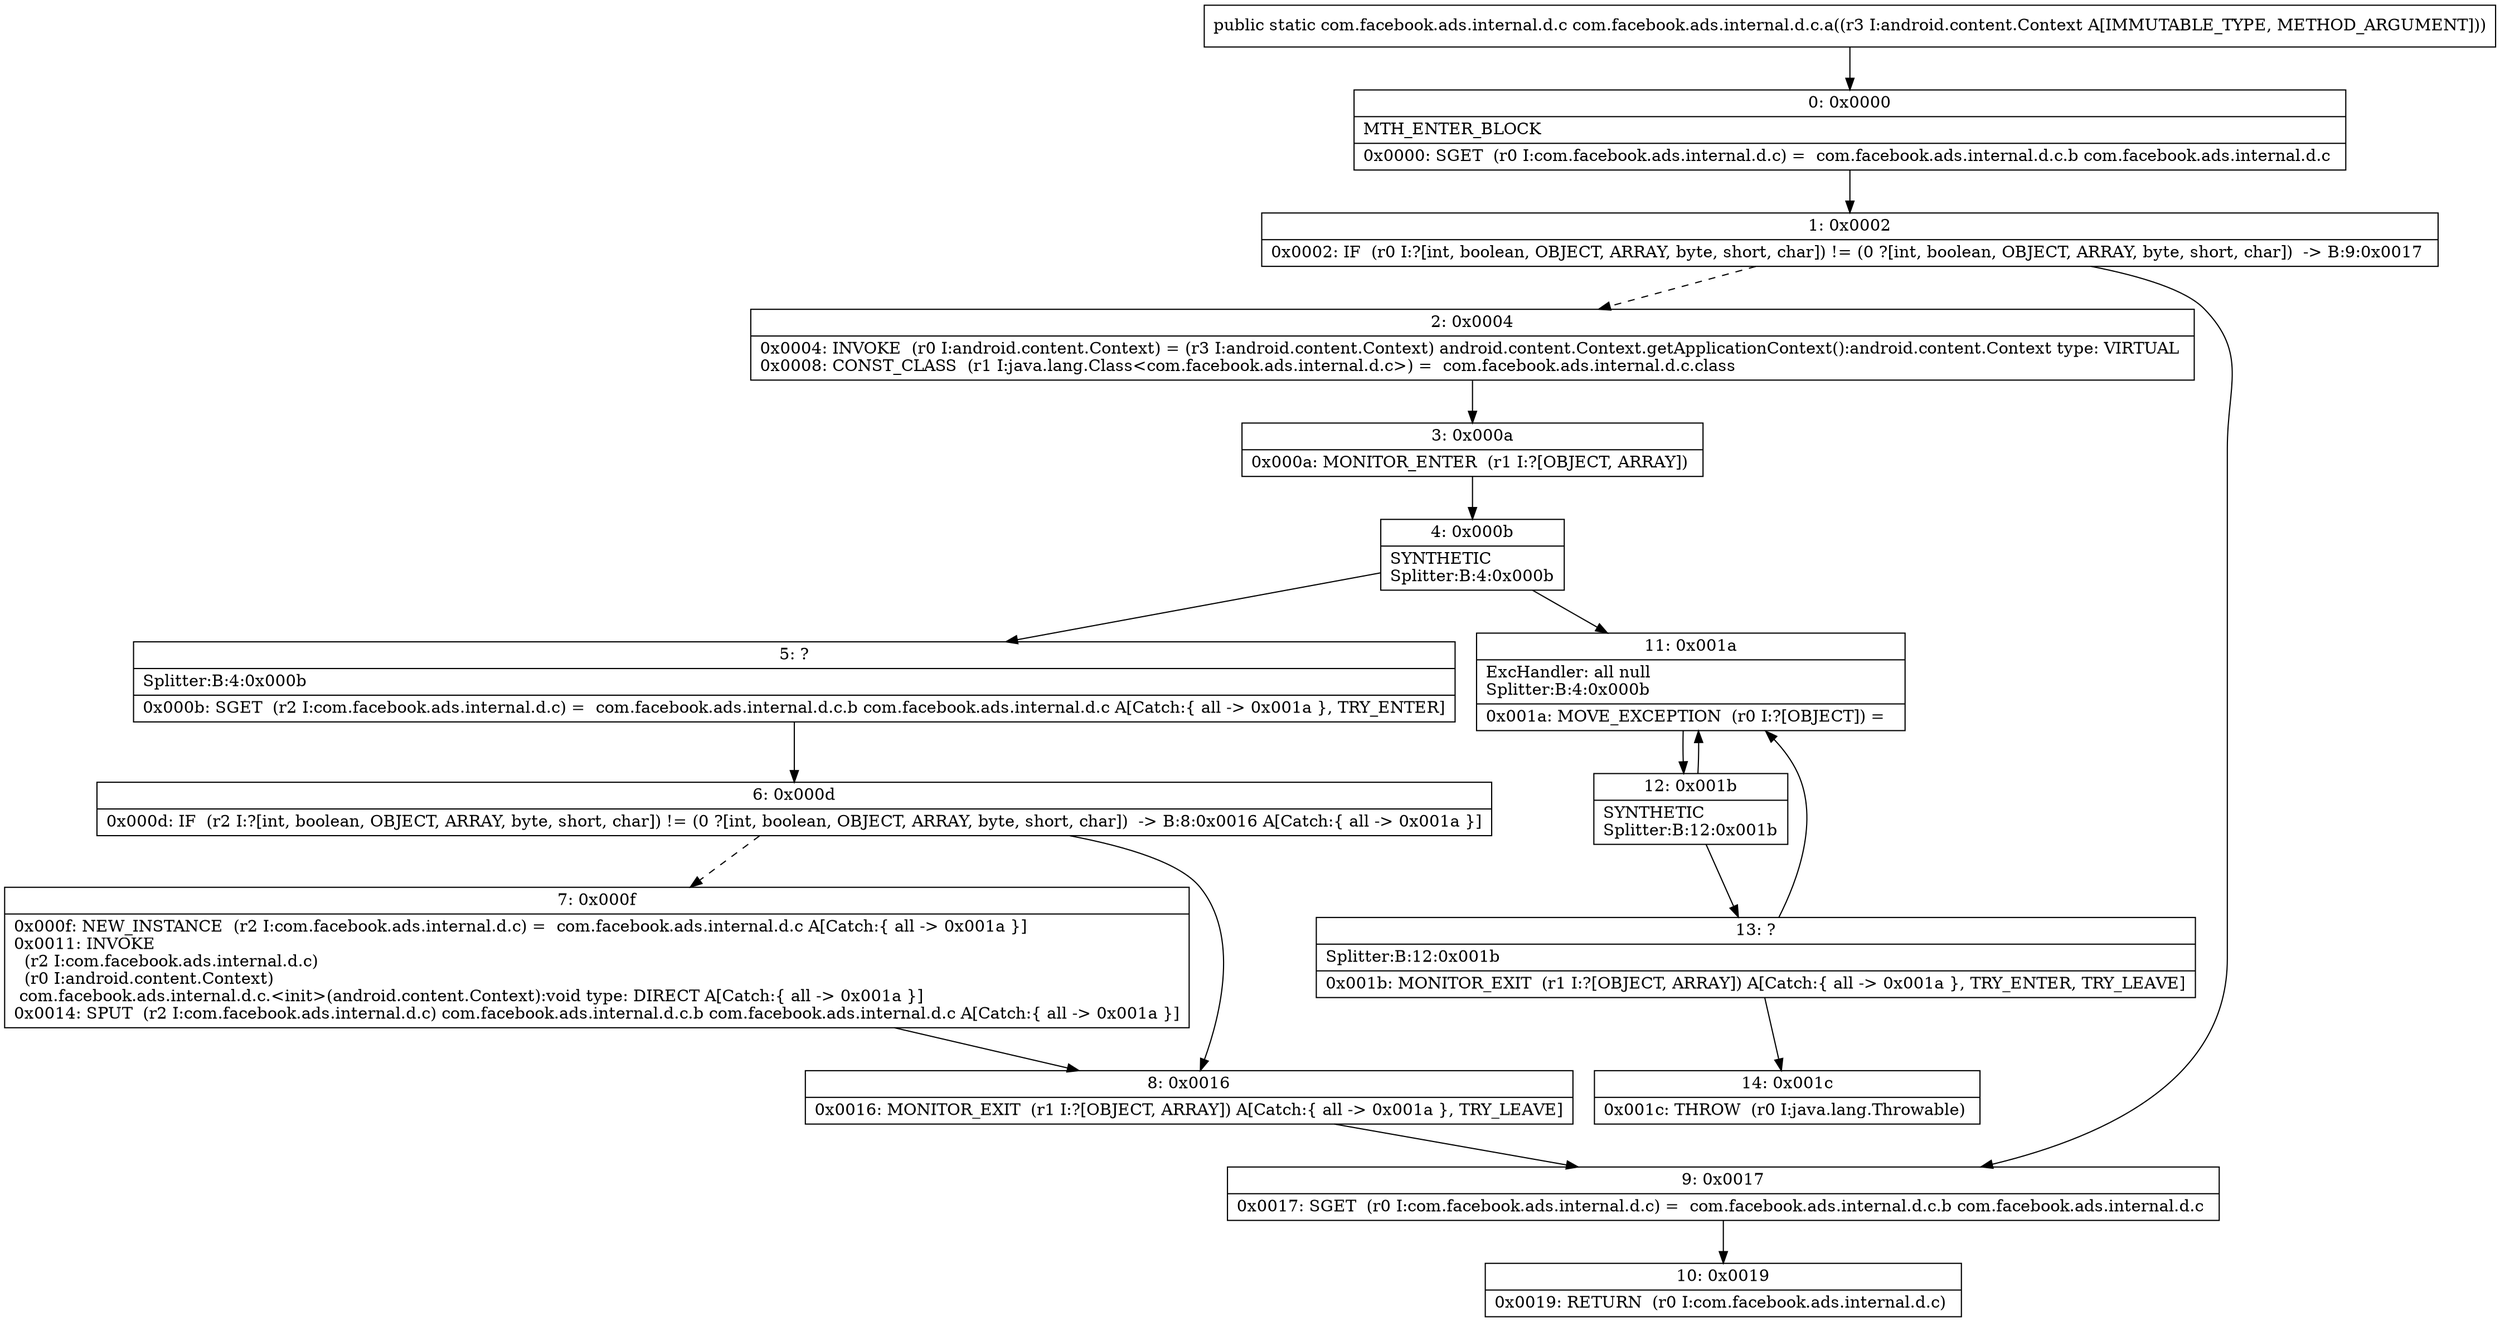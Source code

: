 digraph "CFG forcom.facebook.ads.internal.d.c.a(Landroid\/content\/Context;)Lcom\/facebook\/ads\/internal\/d\/c;" {
Node_0 [shape=record,label="{0\:\ 0x0000|MTH_ENTER_BLOCK\l|0x0000: SGET  (r0 I:com.facebook.ads.internal.d.c) =  com.facebook.ads.internal.d.c.b com.facebook.ads.internal.d.c \l}"];
Node_1 [shape=record,label="{1\:\ 0x0002|0x0002: IF  (r0 I:?[int, boolean, OBJECT, ARRAY, byte, short, char]) != (0 ?[int, boolean, OBJECT, ARRAY, byte, short, char])  \-\> B:9:0x0017 \l}"];
Node_2 [shape=record,label="{2\:\ 0x0004|0x0004: INVOKE  (r0 I:android.content.Context) = (r3 I:android.content.Context) android.content.Context.getApplicationContext():android.content.Context type: VIRTUAL \l0x0008: CONST_CLASS  (r1 I:java.lang.Class\<com.facebook.ads.internal.d.c\>) =  com.facebook.ads.internal.d.c.class \l}"];
Node_3 [shape=record,label="{3\:\ 0x000a|0x000a: MONITOR_ENTER  (r1 I:?[OBJECT, ARRAY]) \l}"];
Node_4 [shape=record,label="{4\:\ 0x000b|SYNTHETIC\lSplitter:B:4:0x000b\l}"];
Node_5 [shape=record,label="{5\:\ ?|Splitter:B:4:0x000b\l|0x000b: SGET  (r2 I:com.facebook.ads.internal.d.c) =  com.facebook.ads.internal.d.c.b com.facebook.ads.internal.d.c A[Catch:\{ all \-\> 0x001a \}, TRY_ENTER]\l}"];
Node_6 [shape=record,label="{6\:\ 0x000d|0x000d: IF  (r2 I:?[int, boolean, OBJECT, ARRAY, byte, short, char]) != (0 ?[int, boolean, OBJECT, ARRAY, byte, short, char])  \-\> B:8:0x0016 A[Catch:\{ all \-\> 0x001a \}]\l}"];
Node_7 [shape=record,label="{7\:\ 0x000f|0x000f: NEW_INSTANCE  (r2 I:com.facebook.ads.internal.d.c) =  com.facebook.ads.internal.d.c A[Catch:\{ all \-\> 0x001a \}]\l0x0011: INVOKE  \l  (r2 I:com.facebook.ads.internal.d.c)\l  (r0 I:android.content.Context)\l com.facebook.ads.internal.d.c.\<init\>(android.content.Context):void type: DIRECT A[Catch:\{ all \-\> 0x001a \}]\l0x0014: SPUT  (r2 I:com.facebook.ads.internal.d.c) com.facebook.ads.internal.d.c.b com.facebook.ads.internal.d.c A[Catch:\{ all \-\> 0x001a \}]\l}"];
Node_8 [shape=record,label="{8\:\ 0x0016|0x0016: MONITOR_EXIT  (r1 I:?[OBJECT, ARRAY]) A[Catch:\{ all \-\> 0x001a \}, TRY_LEAVE]\l}"];
Node_9 [shape=record,label="{9\:\ 0x0017|0x0017: SGET  (r0 I:com.facebook.ads.internal.d.c) =  com.facebook.ads.internal.d.c.b com.facebook.ads.internal.d.c \l}"];
Node_10 [shape=record,label="{10\:\ 0x0019|0x0019: RETURN  (r0 I:com.facebook.ads.internal.d.c) \l}"];
Node_11 [shape=record,label="{11\:\ 0x001a|ExcHandler: all null\lSplitter:B:4:0x000b\l|0x001a: MOVE_EXCEPTION  (r0 I:?[OBJECT]) =  \l}"];
Node_12 [shape=record,label="{12\:\ 0x001b|SYNTHETIC\lSplitter:B:12:0x001b\l}"];
Node_13 [shape=record,label="{13\:\ ?|Splitter:B:12:0x001b\l|0x001b: MONITOR_EXIT  (r1 I:?[OBJECT, ARRAY]) A[Catch:\{ all \-\> 0x001a \}, TRY_ENTER, TRY_LEAVE]\l}"];
Node_14 [shape=record,label="{14\:\ 0x001c|0x001c: THROW  (r0 I:java.lang.Throwable) \l}"];
MethodNode[shape=record,label="{public static com.facebook.ads.internal.d.c com.facebook.ads.internal.d.c.a((r3 I:android.content.Context A[IMMUTABLE_TYPE, METHOD_ARGUMENT])) }"];
MethodNode -> Node_0;
Node_0 -> Node_1;
Node_1 -> Node_2[style=dashed];
Node_1 -> Node_9;
Node_2 -> Node_3;
Node_3 -> Node_4;
Node_4 -> Node_5;
Node_4 -> Node_11;
Node_5 -> Node_6;
Node_6 -> Node_7[style=dashed];
Node_6 -> Node_8;
Node_7 -> Node_8;
Node_8 -> Node_9;
Node_9 -> Node_10;
Node_11 -> Node_12;
Node_12 -> Node_13;
Node_12 -> Node_11;
Node_13 -> Node_14;
Node_13 -> Node_11;
}

